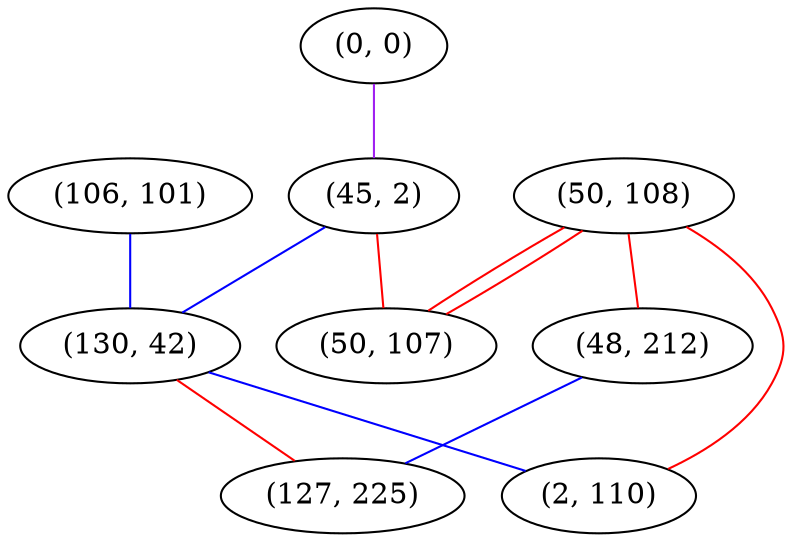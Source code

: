 graph "" {
"(106, 101)";
"(0, 0)";
"(45, 2)";
"(50, 108)";
"(130, 42)";
"(48, 212)";
"(2, 110)";
"(50, 107)";
"(127, 225)";
"(106, 101)" -- "(130, 42)"  [color=blue, key=0, weight=3];
"(0, 0)" -- "(45, 2)"  [color=purple, key=0, weight=4];
"(45, 2)" -- "(50, 107)"  [color=red, key=0, weight=1];
"(45, 2)" -- "(130, 42)"  [color=blue, key=0, weight=3];
"(50, 108)" -- "(2, 110)"  [color=red, key=0, weight=1];
"(50, 108)" -- "(50, 107)"  [color=red, key=0, weight=1];
"(50, 108)" -- "(50, 107)"  [color=red, key=1, weight=1];
"(50, 108)" -- "(48, 212)"  [color=red, key=0, weight=1];
"(130, 42)" -- "(2, 110)"  [color=blue, key=0, weight=3];
"(130, 42)" -- "(127, 225)"  [color=red, key=0, weight=1];
"(48, 212)" -- "(127, 225)"  [color=blue, key=0, weight=3];
}

